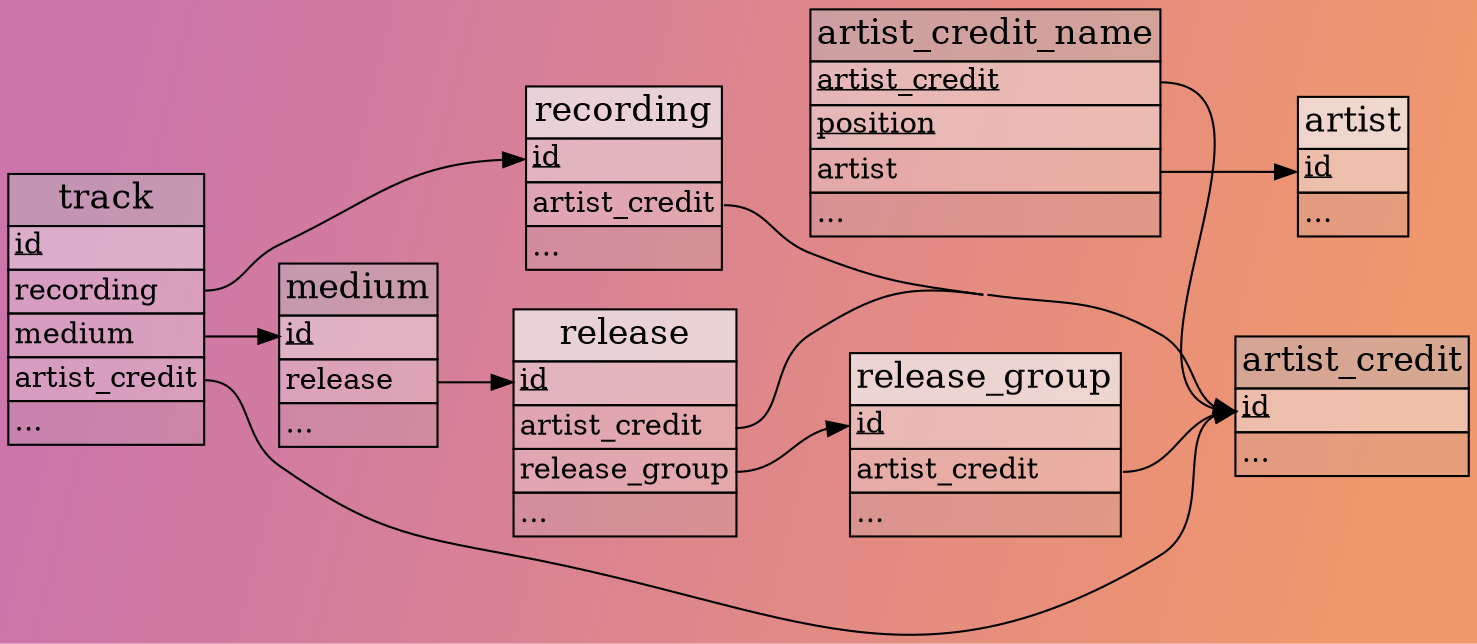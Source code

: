// Automatically generated, do not edit.
// - Database schema sequence: 28
digraph for_tagging_audio_files {
    tooltip = "Tables for tagging audio files"
    graph [
        bgcolor = "#cb75ab:#f0976c"
        concentrate = true
        gradientangle = 330
        pack = true
        rankdir = "LR"
    ];
    node [
        shape = plain
    ];

    // Tables
    "artist" [
        label = <
            <table border="0" cellspacing="0" cellborder="1">
                <tr><td bgcolor="#eeeeeebb"><font point-size="17">artist</font></td></tr>
                <tr><td bgcolor="#eeeeee77" align="left" port="id"><font point-size="14"><u>id</u></font></td></tr>
                <tr><td bgcolor="#bbbbbb33" align="left" port="..."><font point-size="14">...</font></td></tr>
            </table>
        >
    ];
    "artist_credit" [
        label = <
            <table border="0" cellspacing="0" cellborder="1">
                <tr><td bgcolor="#bbbbbb77"><font point-size="17">artist_credit</font></td></tr>
                <tr><td bgcolor="#eeeeee77" align="left" port="id"><font point-size="14"><u>id</u></font></td></tr>
                <tr><td bgcolor="#bbbbbb33" align="left" port="..."><font point-size="14">...</font></td></tr>
            </table>
        >
    ];
    "artist_credit_name" [
        label = <
            <table border="0" cellspacing="0" cellborder="1">
                <tr><td bgcolor="#bbbbbb77"><font point-size="17">artist_credit_name</font></td></tr>
                <tr><td bgcolor="#eeeeee77" align="left" port="artist_credit"><font point-size="14"><u>artist_credit</u></font></td></tr>
                <tr><td bgcolor="#eeeeee77" align="left" port="position"><font point-size="14"><u>position</u></font></td></tr>
                <tr><td bgcolor="#eeeeee55" align="left" port="artist"><font point-size="14">artist</font></td></tr>
                <tr><td bgcolor="#bbbbbb33" align="left" port="..."><font point-size="14">...</font></td></tr>
            </table>
        >
    ];
    "medium" [
        label = <
            <table border="0" cellspacing="0" cellborder="1">
                <tr><td bgcolor="#bbbbbb77"><font point-size="17">medium</font></td></tr>
                <tr><td bgcolor="#eeeeee77" align="left" port="id"><font point-size="14"><u>id</u></font></td></tr>
                <tr><td bgcolor="#eeeeee55" align="left" port="release"><font point-size="14">release</font></td></tr>
                <tr><td bgcolor="#bbbbbb33" align="left" port="..."><font point-size="14">...</font></td></tr>
            </table>
        >
    ];
    "recording" [
        label = <
            <table border="0" cellspacing="0" cellborder="1">
                <tr><td bgcolor="#eeeeeebb"><font point-size="17">recording</font></td></tr>
                <tr><td bgcolor="#eeeeee77" align="left" port="id"><font point-size="14"><u>id</u></font></td></tr>
                <tr><td bgcolor="#eeeeee55" align="left" port="artist_credit"><font point-size="14">artist_credit</font></td></tr>
                <tr><td bgcolor="#bbbbbb33" align="left" port="..."><font point-size="14">...</font></td></tr>
            </table>
        >
    ];
    "release" [
        label = <
            <table border="0" cellspacing="0" cellborder="1">
                <tr><td bgcolor="#eeeeeebb"><font point-size="17">release</font></td></tr>
                <tr><td bgcolor="#eeeeee77" align="left" port="id"><font point-size="14"><u>id</u></font></td></tr>
                <tr><td bgcolor="#eeeeee55" align="left" port="artist_credit"><font point-size="14">artist_credit</font></td></tr>
                <tr><td bgcolor="#eeeeee55" align="left" port="release_group"><font point-size="14">release_group</font></td></tr>
                <tr><td bgcolor="#bbbbbb33" align="left" port="..."><font point-size="14">...</font></td></tr>
            </table>
        >
    ];
    "release_group" [
        label = <
            <table border="0" cellspacing="0" cellborder="1">
                <tr><td bgcolor="#eeeeeebb"><font point-size="17">release_group</font></td></tr>
                <tr><td bgcolor="#eeeeee77" align="left" port="id"><font point-size="14"><u>id</u></font></td></tr>
                <tr><td bgcolor="#eeeeee55" align="left" port="artist_credit"><font point-size="14">artist_credit</font></td></tr>
                <tr><td bgcolor="#bbbbbb33" align="left" port="..."><font point-size="14">...</font></td></tr>
            </table>
        >
    ];
    "track" [
        label = <
            <table border="0" cellspacing="0" cellborder="1">
                <tr><td bgcolor="#bbbbbb77"><font point-size="17">track</font></td></tr>
                <tr><td bgcolor="#eeeeee77" align="left" port="id"><font point-size="14"><u>id</u></font></td></tr>
                <tr><td bgcolor="#eeeeee55" align="left" port="recording"><font point-size="14">recording</font></td></tr>
                <tr><td bgcolor="#eeeeee55" align="left" port="medium"><font point-size="14">medium</font></td></tr>
                <tr><td bgcolor="#eeeeee55" align="left" port="artist_credit"><font point-size="14">artist_credit</font></td></tr>
                <tr><td bgcolor="#bbbbbb33" align="left" port="..."><font point-size="14">...</font></td></tr>
            </table>
        >
    ];

    // References
    "artist_credit_name":"artist_credit" -> "artist_credit":"id"
    "artist_credit_name":"artist" -> "artist":"id"
    "medium":"release" -> "release":"id"
    "recording":"artist_credit" -> "artist_credit":"id"
    "release":"artist_credit" -> "artist_credit":"id"
    "release":"release_group" -> "release_group":"id"
    "release_group":"artist_credit" -> "artist_credit":"id"
    "track":"recording" -> "recording":"id"
    "track":"medium" -> "medium":"id"
    "track":"artist_credit" -> "artist_credit":"id"
}
